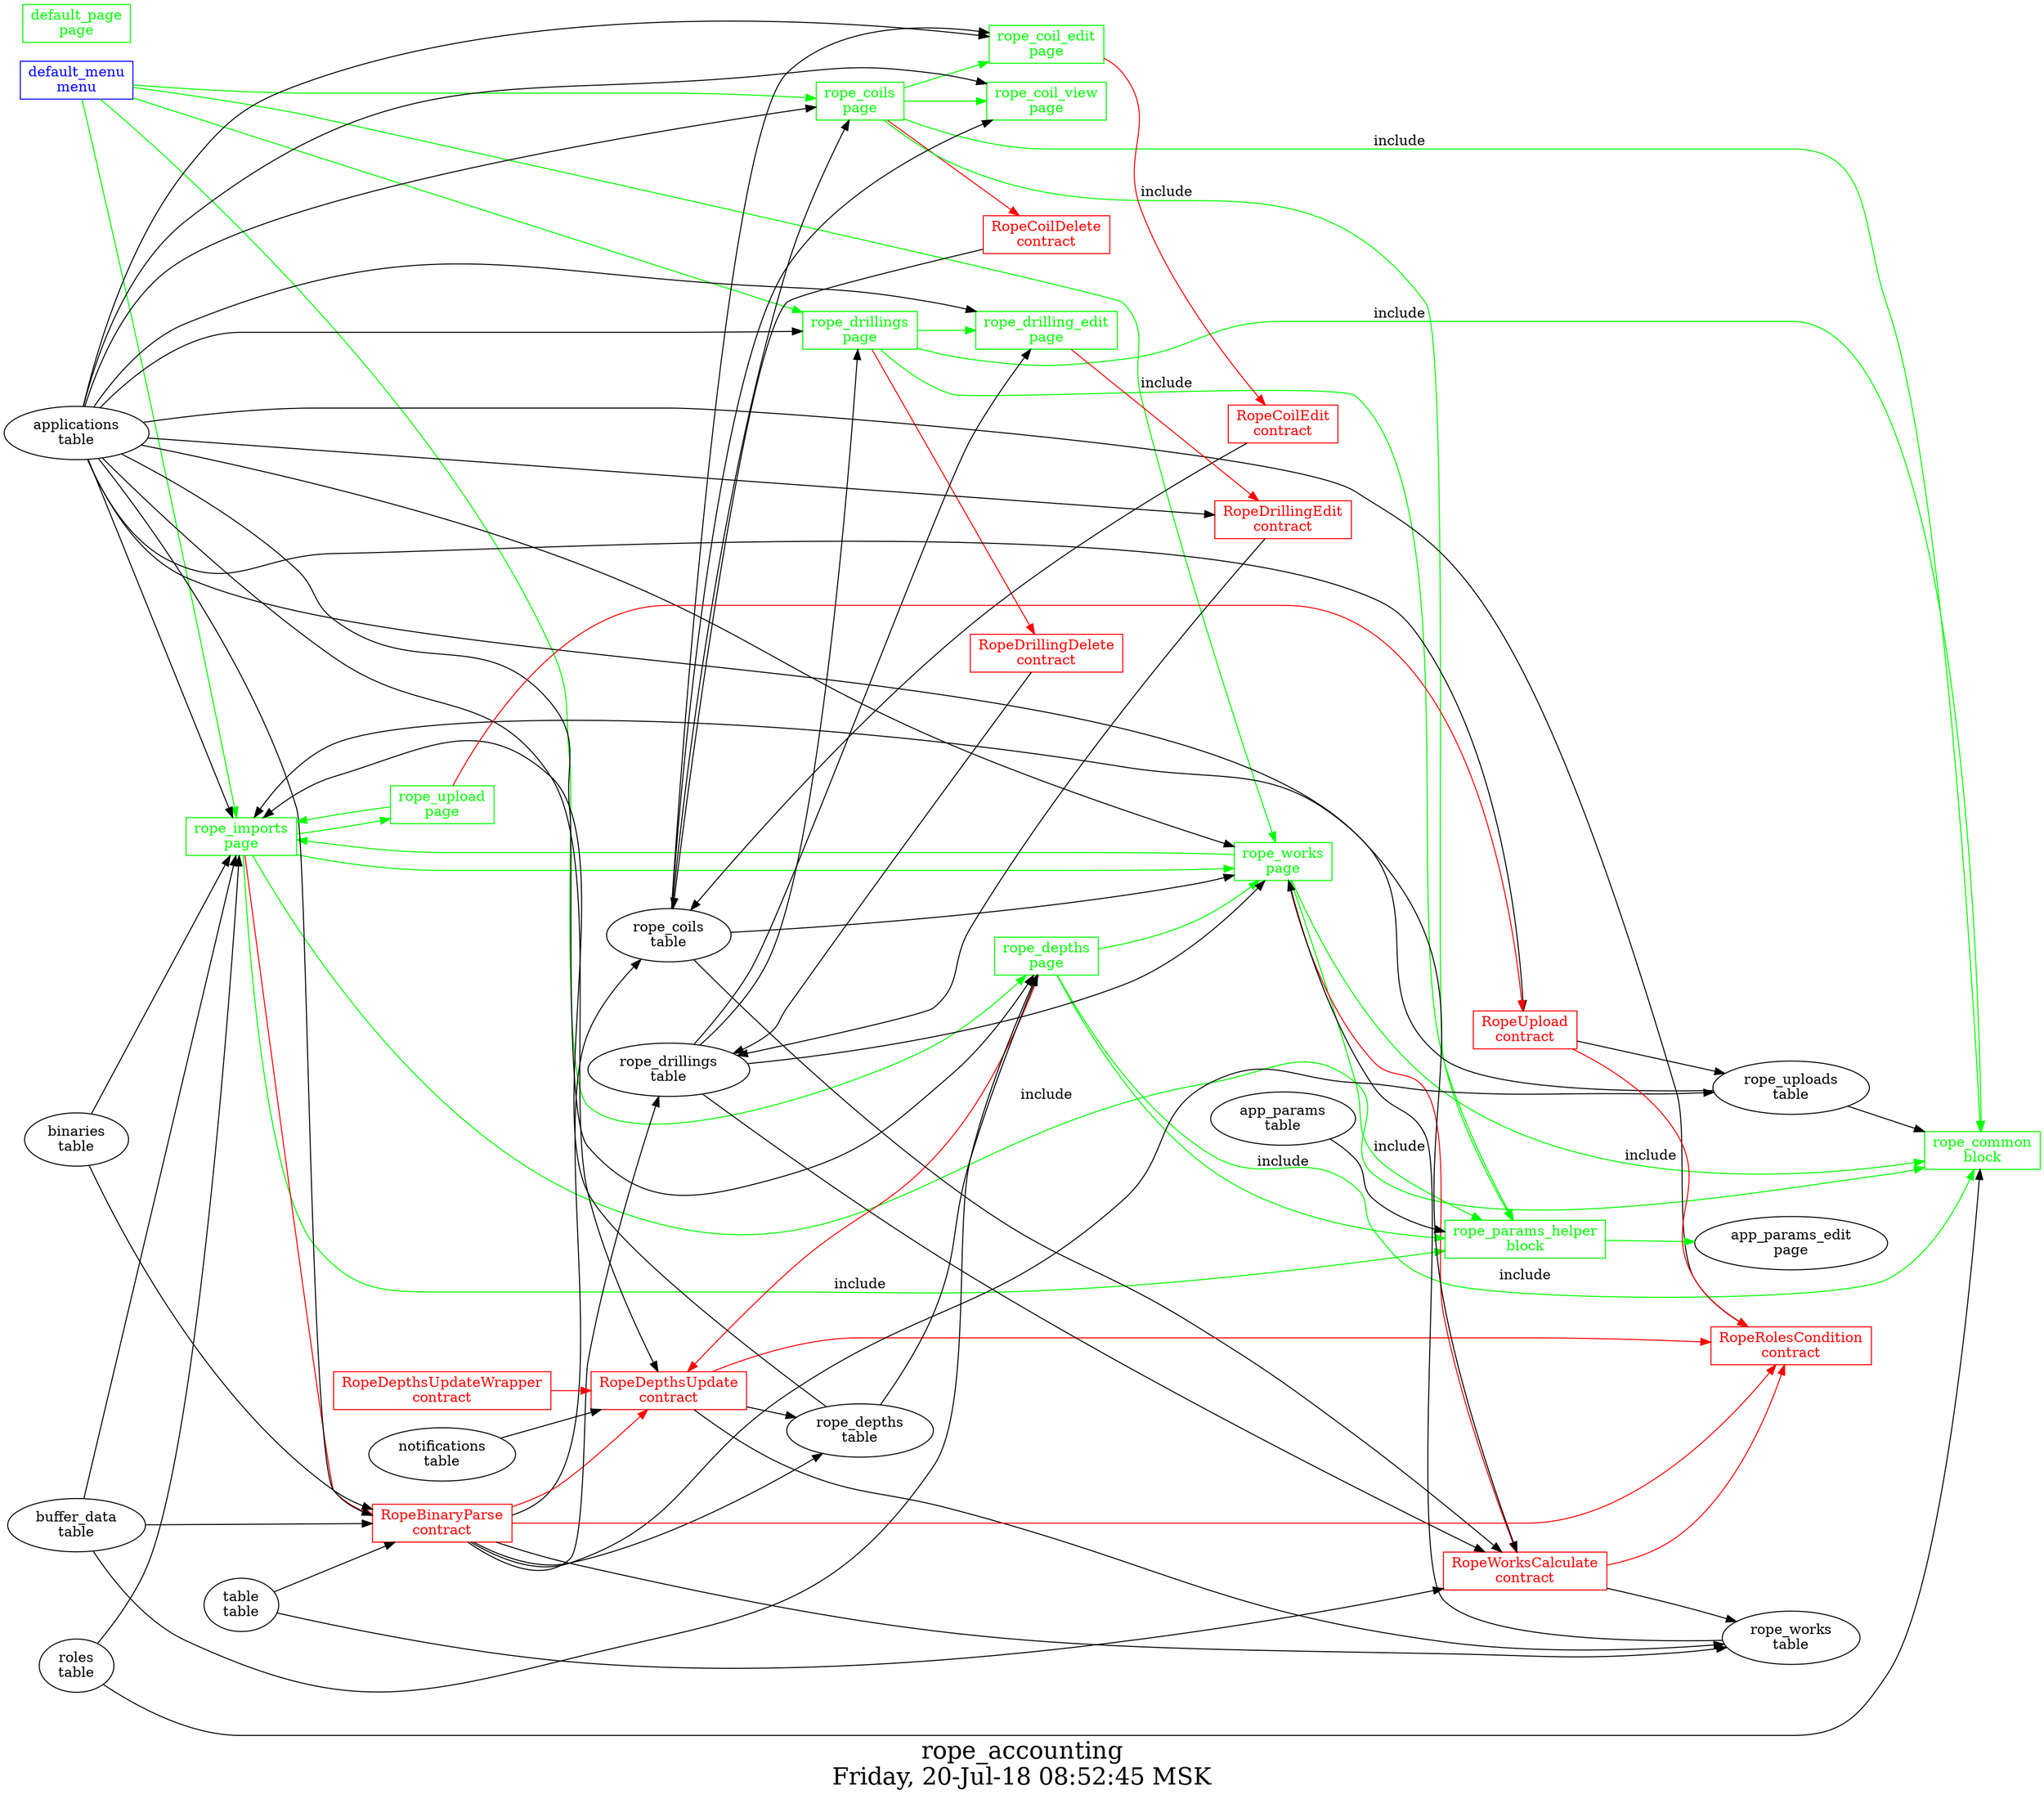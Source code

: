 digraph G {
graph [
  fontsize="24";
  label="rope_accounting\nFriday, 20-Jul-18 08:52:45 MSK";
  nojustify=true;
  ordering=out;
  rankdir=LR;
  size="30";
];
"default_menu\nmenu" -> "rope_imports\npage"  [ color=green ]
"default_menu\nmenu" -> "rope_works\npage"  [ color=green ]
"default_menu\nmenu" -> "rope_depths\npage"  [ color=green ]
"default_menu\nmenu" -> "rope_drillings\npage"  [ color=green ]
"default_menu\nmenu" -> "rope_coils\npage"  [ color=green ]
"default_menu\nmenu" [color=blue, fontcolor=blue, group=menus, shape=record];
"default_page\npage" [color=green, fontcolor=green, group=pages, shape=record];
"rope_coil_edit\npage" -> "RopeCoilEdit\ncontract"  [ color=red ]
"applications\ntable" -> "rope_coil_edit\npage"
"rope_coils\ntable" -> "rope_coil_edit\npage"
"rope_coil_edit\npage" [color=green, fontcolor=green, group=pages, shape=record];
"applications\ntable" -> "rope_coil_view\npage"
"rope_coils\ntable" -> "rope_coil_view\npage"
"rope_coil_view\npage" [color=green, fontcolor=green, group=pages, shape=record];
"rope_coils\npage" -> "RopeCoilDelete\ncontract"  [ color=red ]
"applications\ntable" -> "rope_coils\npage"
"rope_coils\ntable" -> "rope_coils\npage"
"rope_coils\npage" -> "rope_coil_edit\npage"  [ color=green ]
"rope_coils\npage" -> "rope_coil_view\npage"  [ color=green ]
"rope_coils\npage" -> "rope_common\nblock"  [ color=green, label=include ]
"rope_coils\npage" -> "rope_params_helper\nblock"  [ color=green, label=include ]
"rope_coils\npage" [color=green, fontcolor=green, group=pages, shape=record];
"rope_depths\npage" -> "RopeDepthsUpdate\ncontract"  [ color=red ]
"applications\ntable" -> "rope_depths\npage"
"rope_depths\ntable" -> "rope_depths\npage"
"buffer_data\ntable" -> "rope_depths\npage"
"rope_depths\npage" -> "rope_works\npage"  [ color=green ]
"rope_depths\npage" -> "rope_common\nblock"  [ color=green, label=include ]
"rope_depths\npage" -> "rope_params_helper\nblock"  [ color=green, label=include ]
"rope_depths\npage" [color=green, fontcolor=green, group=pages, shape=record];
"rope_drilling_edit\npage" -> "RopeDrillingEdit\ncontract"  [ color=red ]
"applications\ntable" -> "rope_drilling_edit\npage"
"rope_drillings\ntable" -> "rope_drilling_edit\npage"
"rope_drilling_edit\npage" [color=green, fontcolor=green, group=pages, shape=record];
"rope_drillings\npage" -> "RopeDrillingDelete\ncontract"  [ color=red ]
"applications\ntable" -> "rope_drillings\npage"
"rope_drillings\ntable" -> "rope_drillings\npage"
"rope_drillings\npage" -> "rope_drilling_edit\npage"  [ color=green ]
"rope_drillings\npage" -> "rope_common\nblock"  [ color=green, label=include ]
"rope_drillings\npage" -> "rope_params_helper\nblock"  [ color=green, label=include ]
"rope_drillings\npage" [color=green, fontcolor=green, group=pages, shape=record];
"rope_imports\npage" -> "RopeBinaryParse\ncontract"  [ color=red ]
"applications\ntable" -> "rope_imports\npage"
"roles\ntable" -> "rope_imports\npage"
"rope_uploads\ntable" -> "rope_imports\npage"
"binaries\ntable" -> "rope_imports\npage"
"rope_depths\ntable" -> "rope_imports\npage"
"buffer_data\ntable" -> "rope_imports\npage"
"rope_imports\npage" -> "rope_upload\npage"  [ color=green ]
"rope_imports\npage" -> "rope_works\npage"  [ color=green ]
"rope_imports\npage" -> "rope_common\nblock"  [ color=green, label=include ]
"rope_imports\npage" -> "rope_params_helper\nblock"  [ color=green, label=include ]
"rope_imports\npage" [color=green, fontcolor=green, group=pages, shape=record];
"rope_upload\npage" -> "RopeUpload\ncontract"  [ color=red ]
"rope_upload\npage" -> "rope_imports\npage"  [ color=green ]
"rope_upload\npage" [color=green, fontcolor=green, group=pages, shape=record];
"rope_works\npage" -> "RopeWorksCalculate\ncontract"  [ color=red ]
"applications\ntable" -> "rope_works\npage"
"rope_works\ntable" -> "rope_works\npage"
"rope_drillings\ntable" -> "rope_works\npage"
"rope_coils\ntable" -> "rope_works\npage"
"rope_works\npage" -> "rope_imports\npage"  [ color=green ]
"rope_works\npage" -> "rope_common\nblock"  [ color=green, label=include ]
"rope_works\npage" -> "rope_params_helper\nblock"  [ color=green, label=include ]
"rope_works\npage" [color=green, fontcolor=green, group=pages, shape=record];
"roles\ntable" -> "rope_common\nblock"
"rope_uploads\ntable" -> "rope_common\nblock"
"rope_common\nblock" [color=green, fontcolor=green, group=blocks, shape=record];
"app_params\ntable" -> "rope_params_helper\nblock"
"rope_params_helper\nblock" -> "app_params_edit\npage"  [ color=green ]
"rope_params_helper\nblock" [color=green, fontcolor=green, group=blocks, shape=record];
"RopeBinaryParse\ncontract" -> "RopeDepthsUpdate\ncontract"  [ color=red ]
"RopeBinaryParse\ncontract" -> "RopeRolesCondition\ncontract"  [ color=red ]
"RopeBinaryParse\ncontract" -> "rope_coils\ntable"  [ color="" ]
"RopeBinaryParse\ncontract" -> "rope_drillings\ntable"  [ color="" ]
"RopeBinaryParse\ncontract" -> "rope_works\ntable"  [ color="" ]
"RopeBinaryParse\ncontract" -> "rope_depths\ntable"  [ color="" ]
"RopeBinaryParse\ncontract" -> "rope_uploads\ntable"  [ color="" ]
"table\ntable" -> "RopeBinaryParse\ncontract"
"buffer_data\ntable" -> "RopeBinaryParse\ncontract"
"binaries\ntable" -> "RopeBinaryParse\ncontract"
"applications\ntable" -> "RopeBinaryParse\ncontract"
"RopeBinaryParse\ncontract" [color=red, fontcolor=red, group=contracts, shape=record];
"RopeCoilDelete\ncontract" -> "rope_coils\ntable"  [ color="" ]
"RopeCoilDelete\ncontract" [color=red, fontcolor=red, group=contracts, shape=record];
"RopeCoilEdit\ncontract" -> "rope_coils\ntable"  [ color="" ]
"RopeCoilEdit\ncontract" [color=red, fontcolor=red, group=contracts, shape=record];
"RopeDepthsUpdate\ncontract" -> "RopeRolesCondition\ncontract"  [ color=red ]
"RopeDepthsUpdate\ncontract" -> "rope_works\ntable"  [ color="" ]
"RopeDepthsUpdate\ncontract" -> "rope_depths\ntable"  [ color="" ]
"notifications\ntable" -> "RopeDepthsUpdate\ncontract"
"applications\ntable" -> "RopeDepthsUpdate\ncontract"
"RopeDepthsUpdate\ncontract" [color=red, fontcolor=red, group=contracts, shape=record];
"RopeDepthsUpdateWrapper\ncontract" -> "RopeDepthsUpdate\ncontract"  [ color=red ]
"RopeDepthsUpdateWrapper\ncontract" [color=red, fontcolor=red, group=contracts, shape=record];
"RopeDrillingDelete\ncontract" -> "rope_drillings\ntable"  [ color="" ]
"RopeDrillingDelete\ncontract" [color=red, fontcolor=red, group=contracts, shape=record];
"RopeDrillingEdit\ncontract" -> "rope_drillings\ntable"  [ color="" ]
"applications\ntable" -> "RopeDrillingEdit\ncontract"
"RopeDrillingEdit\ncontract" [color=red, fontcolor=red, group=contracts, shape=record];
"applications\ntable" -> "RopeRolesCondition\ncontract"
"RopeRolesCondition\ncontract" [color=red, fontcolor=red, group=contracts, shape=record];
"RopeUpload\ncontract" -> "RopeRolesCondition\ncontract"  [ color=red ]
"RopeUpload\ncontract" -> "rope_uploads\ntable"  [ color="" ]
"applications\ntable" -> "RopeUpload\ncontract"
"RopeUpload\ncontract" [color=red, fontcolor=red, group=contracts, shape=record];
"RopeWorksCalculate\ncontract" -> "RopeRolesCondition\ncontract"  [ color=red ]
"RopeWorksCalculate\ncontract" -> "rope_works\ntable"  [ color="" ]
"table\ntable" -> "RopeWorksCalculate\ncontract"
"applications\ntable" -> "RopeWorksCalculate\ncontract"
"rope_coils\ntable" -> "RopeWorksCalculate\ncontract"
"rope_drillings\ntable" -> "RopeWorksCalculate\ncontract"
"RopeWorksCalculate\ncontract" [color=red, fontcolor=red, group=contracts, shape=record];
"rope_coils\ntable" [color="", fontcolor="", group=tables, shape=""];
"rope_depths\ntable" [color="", fontcolor="", group=tables, shape=""];
"rope_drillings\ntable" [color="", fontcolor="", group=tables, shape=""];
"rope_uploads\ntable" [color="", fontcolor="", group=tables, shape=""];
"rope_works\ntable" [color="", fontcolor="", group=tables, shape=""];
}
